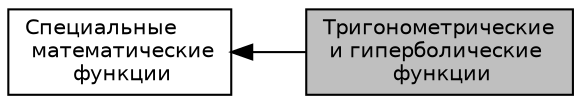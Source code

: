 digraph "Тригонометрические и гиперболические функции"
{
  edge [fontname="Helvetica",fontsize="10",labelfontname="Helvetica",labelfontsize="10"];
  node [fontname="Helvetica",fontsize="10",shape=record];
  rankdir=LR;
  Node0 [label="Тригонометрические\l и гиперболические\l функции",height=0.2,width=0.4,color="black", fillcolor="grey75", style="filled", fontcolor="black"];
  Node1 [label="Специальные\l математические\l функции",height=0.2,width=0.4,color="black", fillcolor="white", style="filled",URL="$group___s_p_e_c___m_a_t_h___g_r_o_u_p.html"];
  Node1->Node0 [shape=plaintext, dir="back", style="solid"];
}
